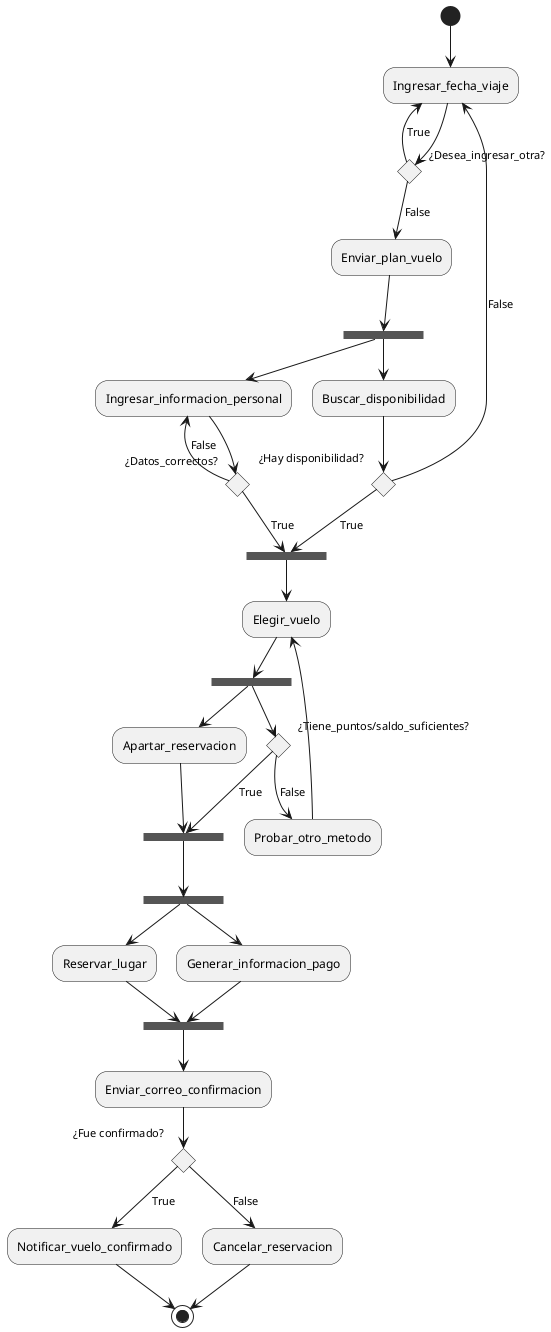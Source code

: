 @startuml Reservacion de vuelo en linea

(*) --> "Ingresar_fecha_viaje"

if "¿Desea_ingresar_otra?"
--> [True] "Ingresar_fecha_viaje"
else
--> [False] "Enviar_plan_vuelo" 
--> ===F1===
endif
===F1=== --> "Ingresar_informacion_personal"

if "¿Datos_correctos?"
--> [True] ===J1===
--> "Elegir_vuelo"
    --> ===F2===
    if "¿Tiene_puntos/saldo_suficientes?"
        --> [True] ===J2===
    else
        --> [False] "Probar_otro_metodo"
        --> "Elegir_vuelo"
    endif
    ===F2=== --> "Apartar_reservacion"
    --> ===J2===
    --> ===F3===
    --> Reservar_lugar
    --> ===J3===
    ===F3=== --> "Generar_informacion_pago"
    --> ===J3===
    --> "Enviar_correo_confirmacion"
    if "¿Fue confirmado?"
        --> [True] "Notificar_vuelo_confirmado" 
        --> (*)
    else
        --> [False] "Cancelar_reservacion"
        --> (*)
    endif
else
--> [False] "Ingresar_informacion_personal"
endif

===F1=== --> "Buscar_disponibilidad"
if "¿Hay disponibilidad?"
--> [True] ===J1===
else
--> [False] "Ingresar_fecha_viaje"
endif

@enduml